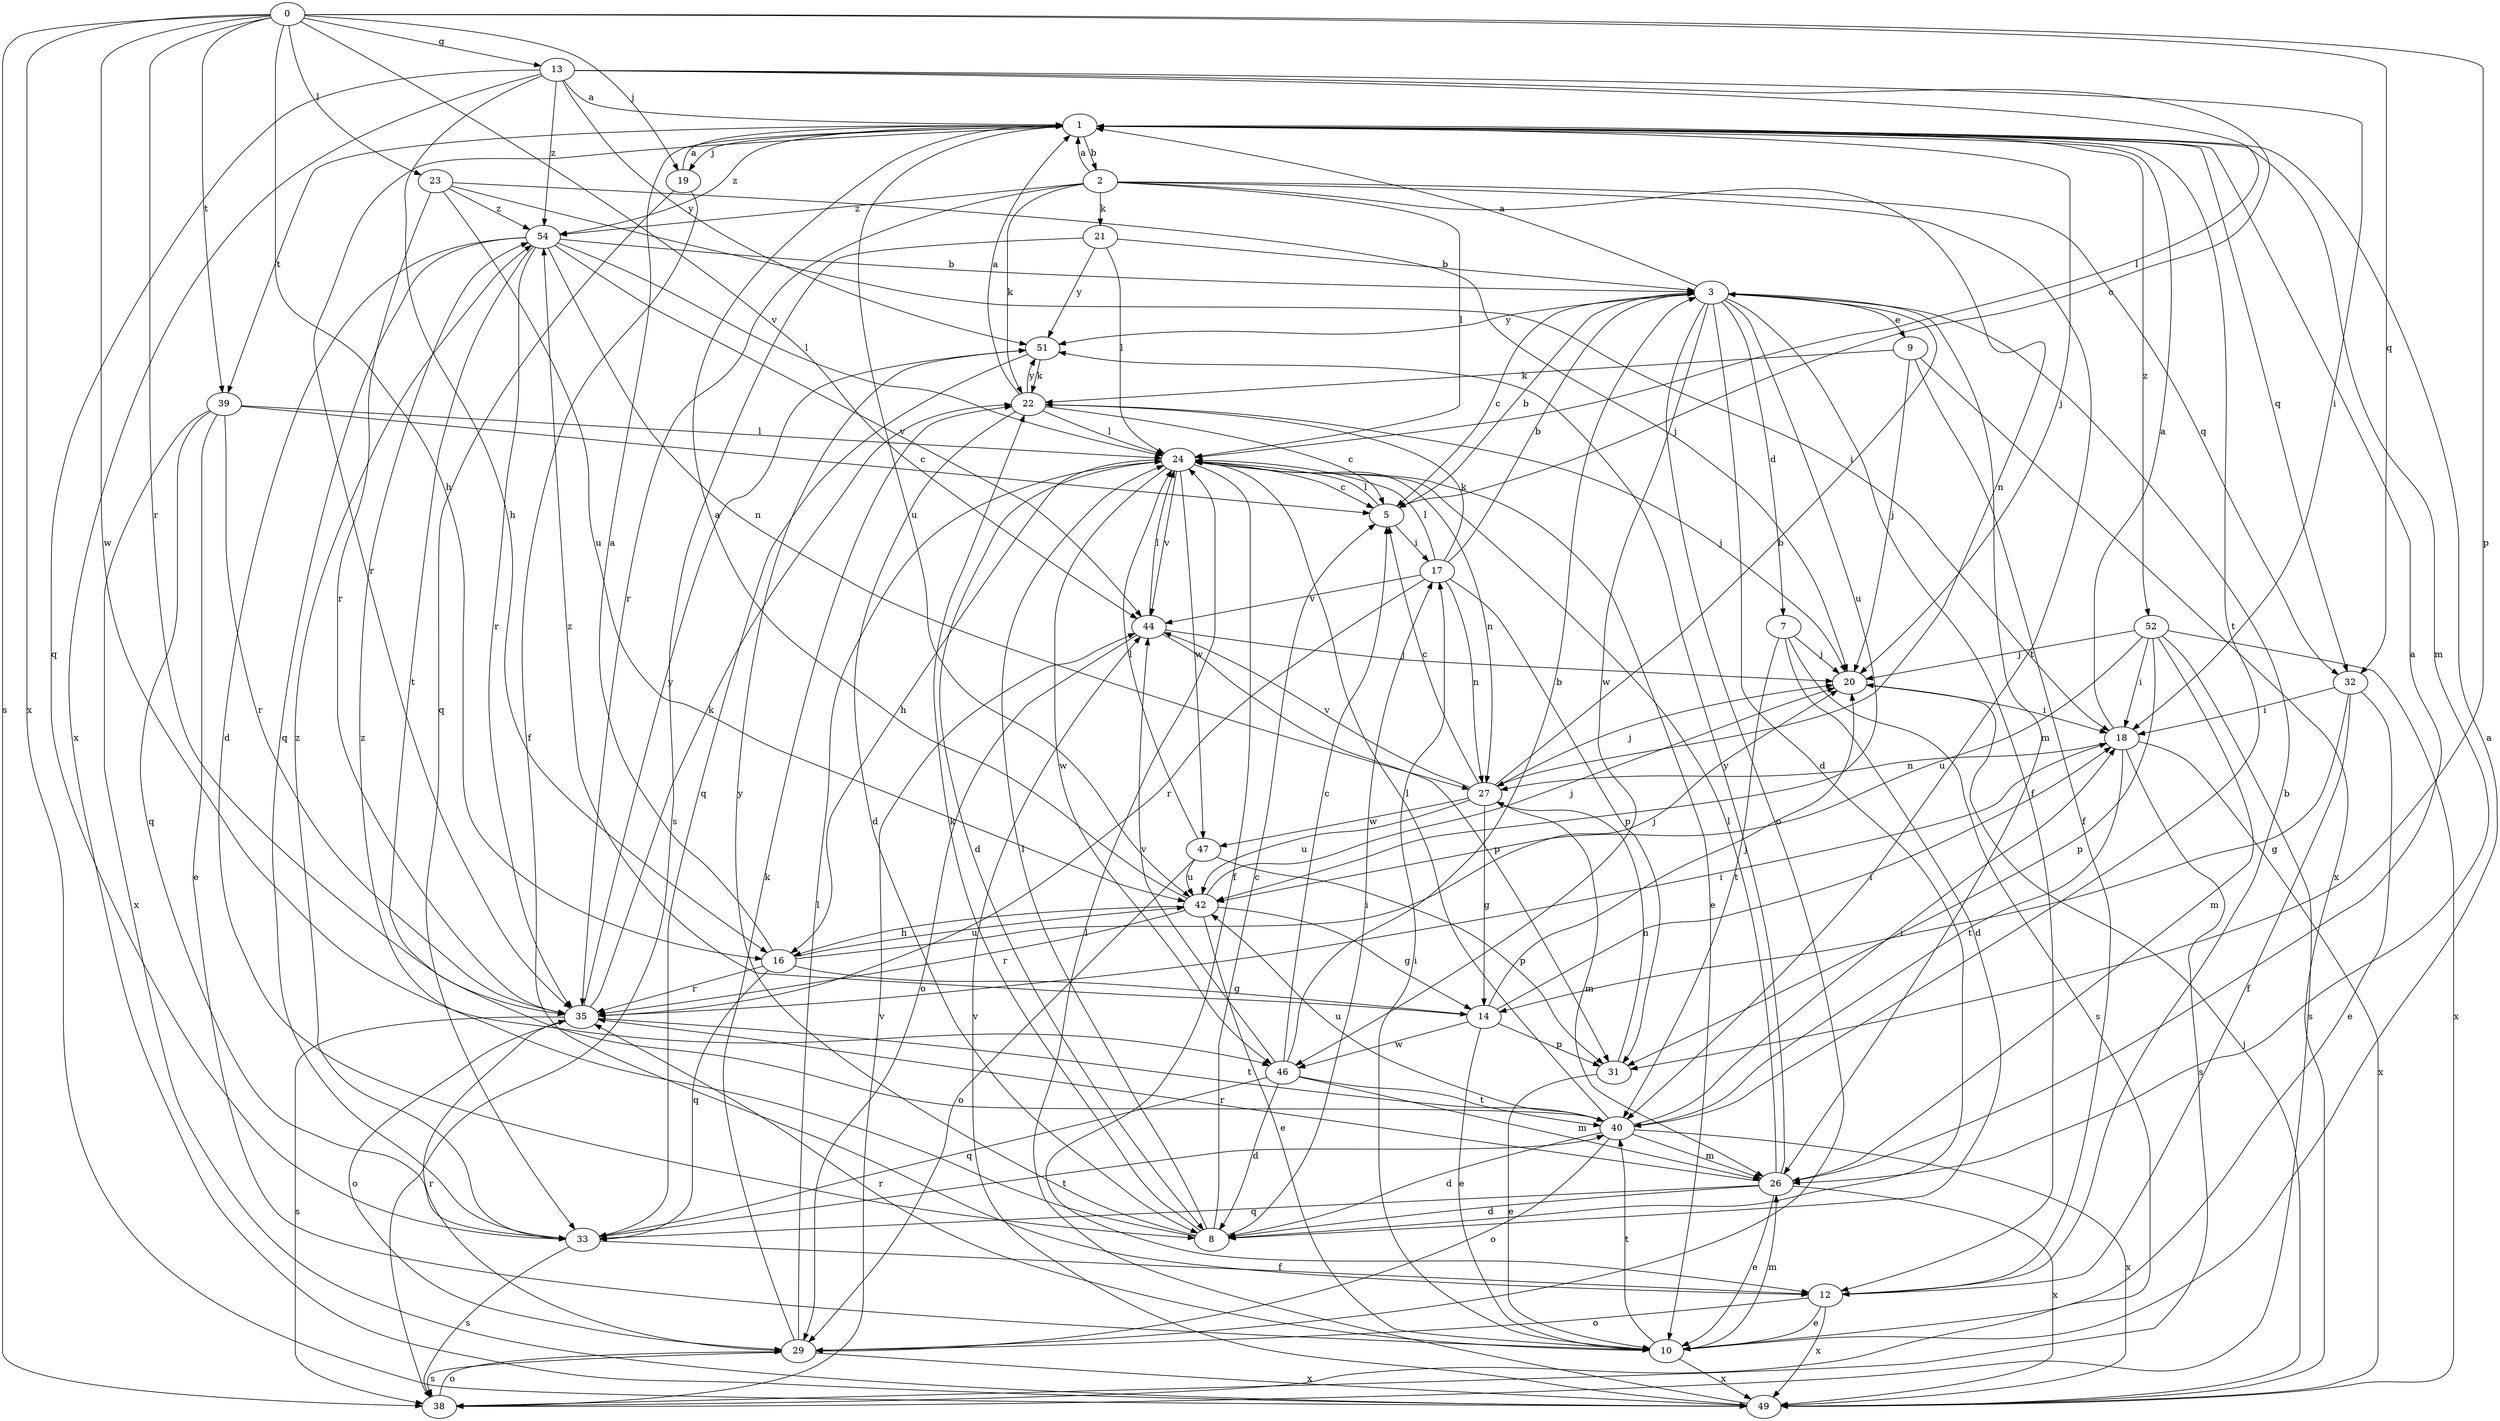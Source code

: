 strict digraph  {
0;
1;
2;
3;
5;
7;
8;
9;
10;
12;
13;
14;
16;
17;
18;
19;
20;
21;
22;
23;
24;
26;
27;
29;
31;
32;
33;
35;
38;
39;
40;
42;
44;
46;
47;
49;
51;
52;
54;
0 -> 13  [label=g];
0 -> 16  [label=h];
0 -> 19  [label=j];
0 -> 23  [label=l];
0 -> 31  [label=p];
0 -> 32  [label=q];
0 -> 35  [label=r];
0 -> 38  [label=s];
0 -> 39  [label=t];
0 -> 44  [label=v];
0 -> 46  [label=w];
0 -> 49  [label=x];
1 -> 2  [label=b];
1 -> 19  [label=j];
1 -> 20  [label=j];
1 -> 26  [label=m];
1 -> 32  [label=q];
1 -> 35  [label=r];
1 -> 39  [label=t];
1 -> 40  [label=t];
1 -> 42  [label=u];
1 -> 52  [label=z];
1 -> 54  [label=z];
2 -> 1  [label=a];
2 -> 21  [label=k];
2 -> 22  [label=k];
2 -> 24  [label=l];
2 -> 27  [label=n];
2 -> 32  [label=q];
2 -> 35  [label=r];
2 -> 40  [label=t];
2 -> 54  [label=z];
3 -> 1  [label=a];
3 -> 5  [label=c];
3 -> 7  [label=d];
3 -> 8  [label=d];
3 -> 9  [label=e];
3 -> 12  [label=f];
3 -> 26  [label=m];
3 -> 29  [label=o];
3 -> 42  [label=u];
3 -> 46  [label=w];
3 -> 51  [label=y];
5 -> 3  [label=b];
5 -> 17  [label=i];
5 -> 24  [label=l];
7 -> 8  [label=d];
7 -> 20  [label=j];
7 -> 38  [label=s];
7 -> 40  [label=t];
8 -> 5  [label=c];
8 -> 17  [label=i];
8 -> 22  [label=k];
8 -> 24  [label=l];
8 -> 51  [label=y];
8 -> 54  [label=z];
9 -> 12  [label=f];
9 -> 20  [label=j];
9 -> 22  [label=k];
9 -> 49  [label=x];
10 -> 1  [label=a];
10 -> 17  [label=i];
10 -> 26  [label=m];
10 -> 35  [label=r];
10 -> 40  [label=t];
10 -> 49  [label=x];
12 -> 3  [label=b];
12 -> 10  [label=e];
12 -> 29  [label=o];
12 -> 49  [label=x];
13 -> 1  [label=a];
13 -> 5  [label=c];
13 -> 16  [label=h];
13 -> 18  [label=i];
13 -> 24  [label=l];
13 -> 33  [label=q];
13 -> 49  [label=x];
13 -> 51  [label=y];
13 -> 54  [label=z];
14 -> 10  [label=e];
14 -> 18  [label=i];
14 -> 20  [label=j];
14 -> 31  [label=p];
14 -> 46  [label=w];
14 -> 54  [label=z];
16 -> 1  [label=a];
16 -> 14  [label=g];
16 -> 20  [label=j];
16 -> 33  [label=q];
16 -> 35  [label=r];
16 -> 42  [label=u];
17 -> 3  [label=b];
17 -> 22  [label=k];
17 -> 24  [label=l];
17 -> 27  [label=n];
17 -> 31  [label=p];
17 -> 35  [label=r];
17 -> 44  [label=v];
18 -> 1  [label=a];
18 -> 27  [label=n];
18 -> 38  [label=s];
18 -> 40  [label=t];
18 -> 49  [label=x];
19 -> 1  [label=a];
19 -> 12  [label=f];
19 -> 33  [label=q];
20 -> 18  [label=i];
21 -> 3  [label=b];
21 -> 24  [label=l];
21 -> 38  [label=s];
21 -> 51  [label=y];
22 -> 1  [label=a];
22 -> 5  [label=c];
22 -> 8  [label=d];
22 -> 20  [label=j];
22 -> 24  [label=l];
22 -> 51  [label=y];
23 -> 18  [label=i];
23 -> 20  [label=j];
23 -> 35  [label=r];
23 -> 42  [label=u];
23 -> 54  [label=z];
24 -> 5  [label=c];
24 -> 8  [label=d];
24 -> 10  [label=e];
24 -> 12  [label=f];
24 -> 16  [label=h];
24 -> 27  [label=n];
24 -> 44  [label=v];
24 -> 46  [label=w];
24 -> 47  [label=w];
26 -> 1  [label=a];
26 -> 8  [label=d];
26 -> 10  [label=e];
26 -> 24  [label=l];
26 -> 33  [label=q];
26 -> 35  [label=r];
26 -> 49  [label=x];
26 -> 51  [label=y];
27 -> 3  [label=b];
27 -> 5  [label=c];
27 -> 14  [label=g];
27 -> 20  [label=j];
27 -> 26  [label=m];
27 -> 42  [label=u];
27 -> 44  [label=v];
27 -> 47  [label=w];
29 -> 22  [label=k];
29 -> 24  [label=l];
29 -> 35  [label=r];
29 -> 38  [label=s];
29 -> 49  [label=x];
31 -> 10  [label=e];
31 -> 27  [label=n];
32 -> 10  [label=e];
32 -> 12  [label=f];
32 -> 14  [label=g];
32 -> 18  [label=i];
33 -> 12  [label=f];
33 -> 38  [label=s];
33 -> 40  [label=t];
33 -> 54  [label=z];
35 -> 18  [label=i];
35 -> 22  [label=k];
35 -> 29  [label=o];
35 -> 38  [label=s];
35 -> 40  [label=t];
35 -> 51  [label=y];
38 -> 29  [label=o];
38 -> 44  [label=v];
39 -> 5  [label=c];
39 -> 10  [label=e];
39 -> 24  [label=l];
39 -> 33  [label=q];
39 -> 35  [label=r];
39 -> 49  [label=x];
40 -> 8  [label=d];
40 -> 18  [label=i];
40 -> 24  [label=l];
40 -> 26  [label=m];
40 -> 29  [label=o];
40 -> 42  [label=u];
40 -> 49  [label=x];
42 -> 1  [label=a];
42 -> 10  [label=e];
42 -> 14  [label=g];
42 -> 16  [label=h];
42 -> 20  [label=j];
42 -> 35  [label=r];
44 -> 20  [label=j];
44 -> 24  [label=l];
44 -> 29  [label=o];
44 -> 31  [label=p];
46 -> 3  [label=b];
46 -> 5  [label=c];
46 -> 8  [label=d];
46 -> 26  [label=m];
46 -> 33  [label=q];
46 -> 40  [label=t];
46 -> 44  [label=v];
47 -> 24  [label=l];
47 -> 29  [label=o];
47 -> 31  [label=p];
47 -> 42  [label=u];
49 -> 20  [label=j];
49 -> 24  [label=l];
49 -> 44  [label=v];
51 -> 22  [label=k];
51 -> 33  [label=q];
52 -> 18  [label=i];
52 -> 20  [label=j];
52 -> 26  [label=m];
52 -> 31  [label=p];
52 -> 38  [label=s];
52 -> 42  [label=u];
52 -> 49  [label=x];
54 -> 3  [label=b];
54 -> 8  [label=d];
54 -> 24  [label=l];
54 -> 27  [label=n];
54 -> 33  [label=q];
54 -> 35  [label=r];
54 -> 40  [label=t];
54 -> 44  [label=v];
}
